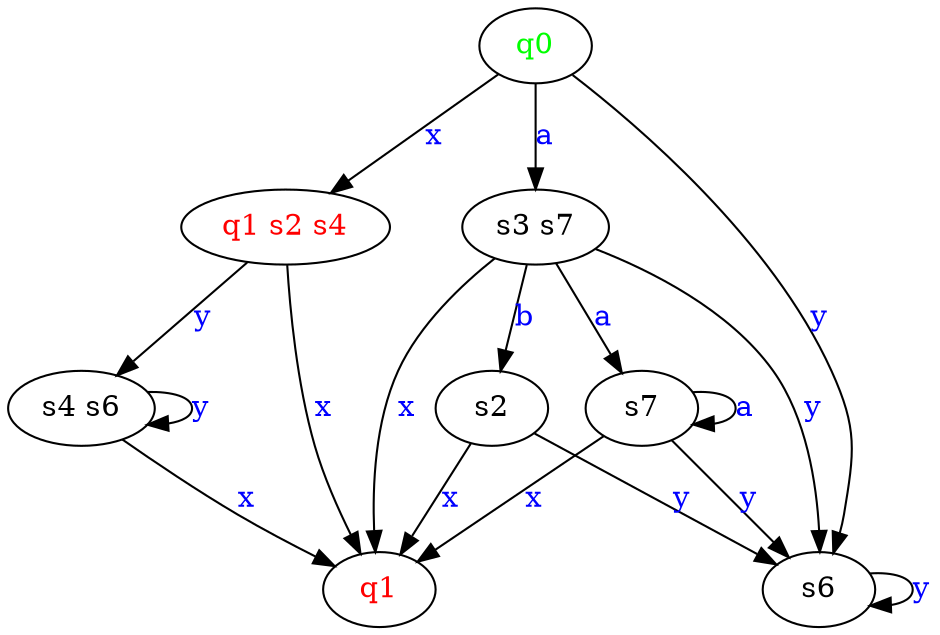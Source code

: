 digraph G {
	"q0"->"q1 s2 s4"[ label=<<font color="blue">x</font>> ];
	"s3 s7"->"s2"[ label=<<font color="blue">b</font>> ];
	"s2"->"s6"[ label=<<font color="blue">y</font>> ];
	"s2"->"q1"[ label=<<font color="blue">x</font>> ];
	"s3 s7"->"s6"[ label=<<font color="blue">y</font>> ];
	"s7"->"q1"[ label=<<font color="blue">x</font>> ];
	"s7"->"s7"[ label=<<font color="blue">a</font>> ];
	"q0"->"s3 s7"[ label=<<font color="blue">a</font>> ];
	"q0"->"s6"[ label=<<font color="blue">y</font>> ];
	"s3 s7"->"s7"[ label=<<font color="blue">a</font>> ];
	"s6"->"s6"[ label=<<font color="blue">y</font>> ];
	"s4 s6"->"s4 s6"[ label=<<font color="blue">y</font>> ];
	"s3 s7"->"q1"[ label=<<font color="blue">x</font>> ];
	"q1 s2 s4"->"s4 s6"[ label=<<font color="blue">y</font>> ];
	"q1 s2 s4"->"q1"[ label=<<font color="blue">x</font>> ];
	"s7"->"s6"[ label=<<font color="blue">y</font>> ];
	"s4 s6"->"q1"[ label=<<font color="blue">x</font>> ];
	"q0" [ label=<<font color="green">q0</font>> ];
	"q1 s2 s4" [ label=<<font color="red">q1 s2 s4</font>> ];
	"q1" [ label=<<font color="red">q1</font>> ];
	"s2";
	"s3 s7";
	"s4 s6";
	"s6";
	"s7";

}
